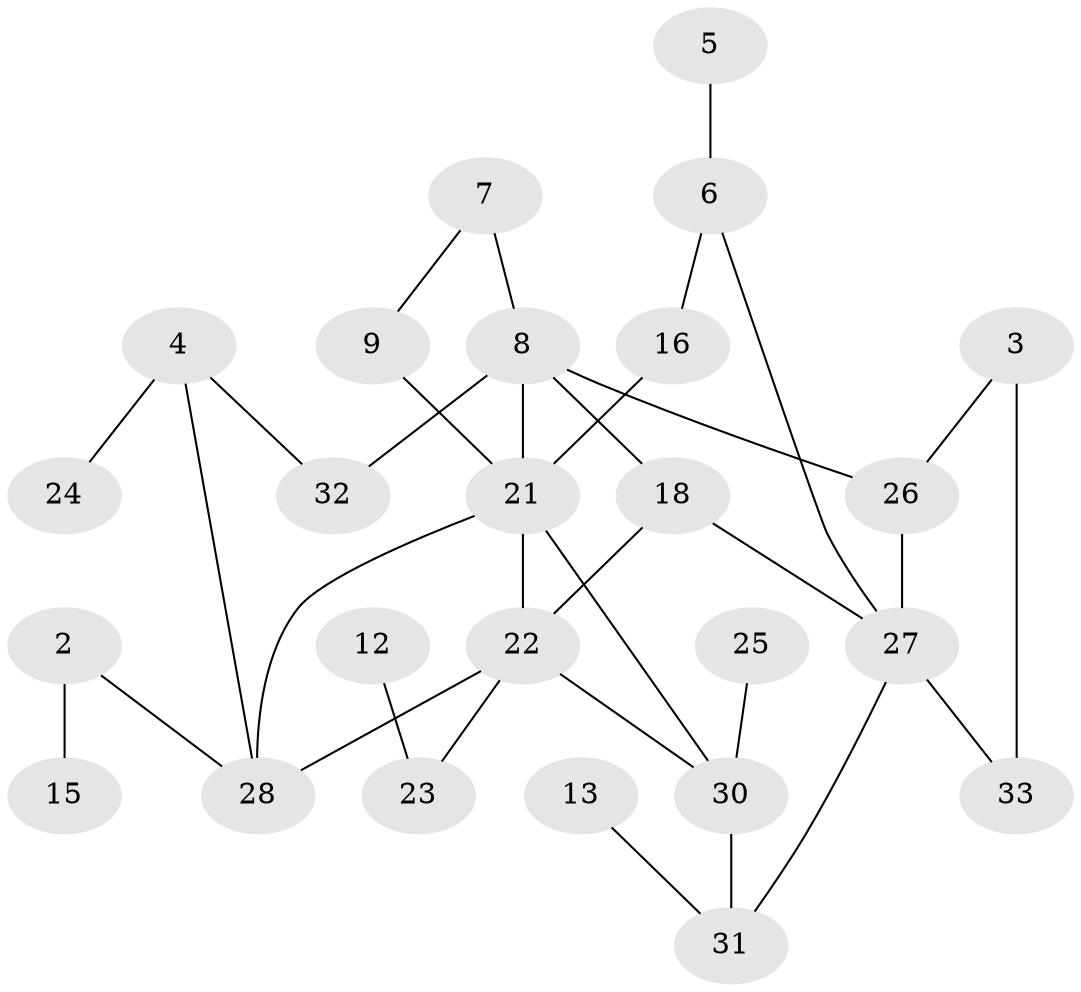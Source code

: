 // original degree distribution, {0: 0.09230769230769231, 2: 0.3384615384615385, 5: 0.07692307692307693, 1: 0.27692307692307694, 3: 0.1076923076923077, 4: 0.09230769230769231, 6: 0.015384615384615385}
// Generated by graph-tools (version 1.1) at 2025/00/03/09/25 03:00:47]
// undirected, 25 vertices, 33 edges
graph export_dot {
graph [start="1"]
  node [color=gray90,style=filled];
  2;
  3;
  4;
  5;
  6;
  7;
  8;
  9;
  12;
  13;
  15;
  16;
  18;
  21;
  22;
  23;
  24;
  25;
  26;
  27;
  28;
  30;
  31;
  32;
  33;
  2 -- 15 [weight=1.0];
  2 -- 28 [weight=1.0];
  3 -- 26 [weight=1.0];
  3 -- 33 [weight=2.0];
  4 -- 24 [weight=1.0];
  4 -- 28 [weight=1.0];
  4 -- 32 [weight=1.0];
  5 -- 6 [weight=1.0];
  6 -- 16 [weight=1.0];
  6 -- 27 [weight=1.0];
  7 -- 8 [weight=1.0];
  7 -- 9 [weight=1.0];
  8 -- 18 [weight=1.0];
  8 -- 21 [weight=1.0];
  8 -- 26 [weight=1.0];
  8 -- 32 [weight=1.0];
  9 -- 21 [weight=1.0];
  12 -- 23 [weight=1.0];
  13 -- 31 [weight=1.0];
  16 -- 21 [weight=1.0];
  18 -- 22 [weight=1.0];
  18 -- 27 [weight=1.0];
  21 -- 22 [weight=2.0];
  21 -- 28 [weight=1.0];
  21 -- 30 [weight=1.0];
  22 -- 23 [weight=1.0];
  22 -- 28 [weight=2.0];
  22 -- 30 [weight=1.0];
  25 -- 30 [weight=1.0];
  26 -- 27 [weight=1.0];
  27 -- 31 [weight=1.0];
  27 -- 33 [weight=1.0];
  30 -- 31 [weight=1.0];
}
